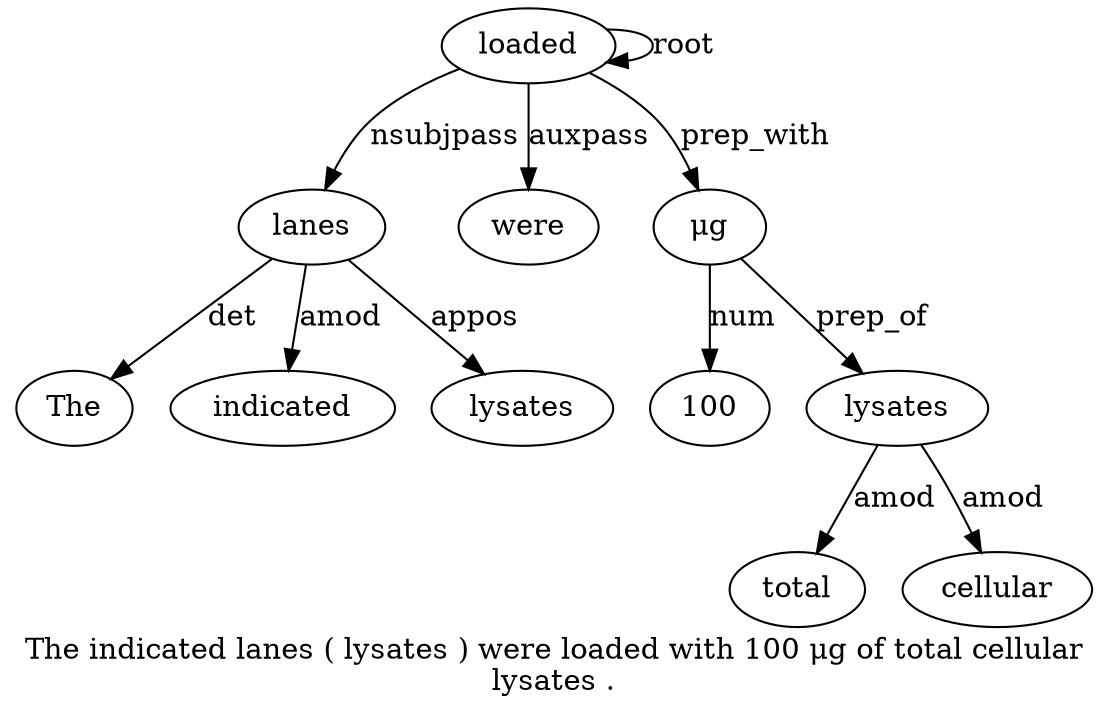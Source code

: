 digraph "The indicated lanes ( lysates ) were loaded with 100 μg of total cellular lysates ." {
label="The indicated lanes ( lysates ) were loaded with 100 μg of total cellular
lysates .";
lanes3 [style=filled, fillcolor=white, label=lanes];
The1 [style=filled, fillcolor=white, label=The];
lanes3 -> The1  [label=det];
indicated2 [style=filled, fillcolor=white, label=indicated];
lanes3 -> indicated2  [label=amod];
loaded8 [style=filled, fillcolor=white, label=loaded];
loaded8 -> lanes3  [label=nsubjpass];
lysates5 [style=filled, fillcolor=white, label=lysates];
lanes3 -> lysates5  [label=appos];
were7 [style=filled, fillcolor=white, label=were];
loaded8 -> were7  [label=auxpass];
loaded8 -> loaded8  [label=root];
"μg11" [style=filled, fillcolor=white, label="μg"];
100 [style=filled, fillcolor=white, label=100];
"μg11" -> 100  [label=num];
loaded8 -> "μg11"  [label=prep_with];
lysates15 [style=filled, fillcolor=white, label=lysates];
total13 [style=filled, fillcolor=white, label=total];
lysates15 -> total13  [label=amod];
cellular14 [style=filled, fillcolor=white, label=cellular];
lysates15 -> cellular14  [label=amod];
"μg11" -> lysates15  [label=prep_of];
}
